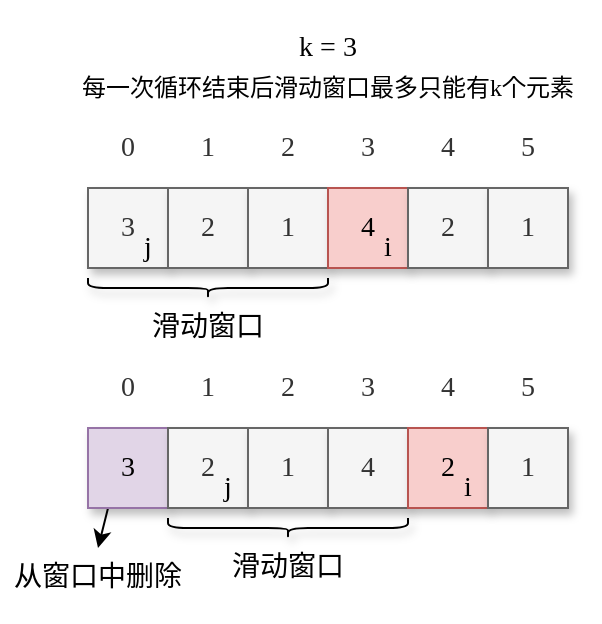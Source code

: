 <mxfile version="16.1.0" type="github">
  <diagram id="kxRpF8hiBaMS7cNSHt-J" name="第 1 页">
    <mxGraphModel dx="1042" dy="552" grid="1" gridSize="10" guides="1" tooltips="1" connect="1" arrows="1" fold="1" page="1" pageScale="1" pageWidth="827" pageHeight="1169" background="#ffffff" math="0" shadow="0">
      <root>
        <mxCell id="0" />
        <mxCell id="1" parent="0" />
        <mxCell id="GqW-uAkkq-t09cbz1Dui-14" value="&lt;font face=&quot;Comic Sans MS&quot; style=&quot;font-size: 14px&quot;&gt;0&lt;/font&gt;" style="rounded=0;whiteSpace=wrap;html=1;shadow=1;fillColor=#f5f5f5;fontColor=#333333;strokeColor=#666666;glass=0;opacity=0;" vertex="1" parent="1">
          <mxGeometry x="240" y="120" width="40" height="40" as="geometry" />
        </mxCell>
        <mxCell id="GqW-uAkkq-t09cbz1Dui-15" value="&lt;font face=&quot;Comic Sans MS&quot; style=&quot;font-size: 14px&quot;&gt;1&lt;/font&gt;" style="rounded=0;whiteSpace=wrap;html=1;shadow=1;fillColor=#f5f5f5;fontColor=#333333;strokeColor=#666666;glass=0;opacity=0;" vertex="1" parent="1">
          <mxGeometry x="280" y="120" width="40" height="40" as="geometry" />
        </mxCell>
        <mxCell id="GqW-uAkkq-t09cbz1Dui-16" value="&lt;font face=&quot;Comic Sans MS&quot; style=&quot;font-size: 14px&quot;&gt;2&lt;/font&gt;" style="rounded=0;whiteSpace=wrap;html=1;shadow=1;fillColor=#f5f5f5;fontColor=#333333;strokeColor=#666666;glass=0;opacity=0;" vertex="1" parent="1">
          <mxGeometry x="320" y="120" width="40" height="40" as="geometry" />
        </mxCell>
        <mxCell id="GqW-uAkkq-t09cbz1Dui-17" value="&lt;font face=&quot;Comic Sans MS&quot;&gt;&lt;span style=&quot;font-size: 14px&quot;&gt;3&lt;/span&gt;&lt;/font&gt;" style="rounded=0;whiteSpace=wrap;html=1;shadow=1;fillColor=#f5f5f5;fontColor=#333333;strokeColor=#666666;glass=0;opacity=0;" vertex="1" parent="1">
          <mxGeometry x="360" y="120" width="40" height="40" as="geometry" />
        </mxCell>
        <mxCell id="GqW-uAkkq-t09cbz1Dui-18" value="&lt;font face=&quot;Comic Sans MS&quot; style=&quot;font-size: 14px&quot;&gt;4&lt;/font&gt;" style="rounded=0;whiteSpace=wrap;html=1;shadow=1;fillColor=#f5f5f5;fontColor=#333333;strokeColor=#666666;glass=0;opacity=0;" vertex="1" parent="1">
          <mxGeometry x="400" y="120" width="40" height="40" as="geometry" />
        </mxCell>
        <mxCell id="GqW-uAkkq-t09cbz1Dui-19" value="&lt;font face=&quot;Comic Sans MS&quot; style=&quot;font-size: 14px&quot;&gt;5&lt;/font&gt;" style="rounded=0;whiteSpace=wrap;html=1;shadow=1;fillColor=#f5f5f5;fontColor=#333333;strokeColor=#666666;glass=0;opacity=0;" vertex="1" parent="1">
          <mxGeometry x="440" y="120" width="40" height="40" as="geometry" />
        </mxCell>
        <mxCell id="GqW-uAkkq-t09cbz1Dui-1" value="&lt;font face=&quot;Comic Sans MS&quot; style=&quot;font-size: 14px&quot;&gt;3&lt;/font&gt;" style="rounded=0;whiteSpace=wrap;html=1;shadow=1;fillColor=#f5f5f5;fontColor=#333333;strokeColor=#666666;glass=0;" vertex="1" parent="1">
          <mxGeometry x="240" y="160" width="40" height="40" as="geometry" />
        </mxCell>
        <mxCell id="GqW-uAkkq-t09cbz1Dui-6" value="&lt;font face=&quot;Comic Sans MS&quot; style=&quot;font-size: 14px&quot;&gt;2&lt;/font&gt;" style="rounded=0;whiteSpace=wrap;html=1;shadow=1;fillColor=#f5f5f5;fontColor=#333333;strokeColor=#666666;glass=0;" vertex="1" parent="1">
          <mxGeometry x="280" y="160" width="40" height="40" as="geometry" />
        </mxCell>
        <mxCell id="GqW-uAkkq-t09cbz1Dui-7" value="&lt;font face=&quot;Comic Sans MS&quot; style=&quot;font-size: 14px&quot;&gt;1&lt;/font&gt;" style="rounded=0;whiteSpace=wrap;html=1;shadow=1;fillColor=#f5f5f5;fontColor=#333333;strokeColor=#666666;glass=0;" vertex="1" parent="1">
          <mxGeometry x="320" y="160" width="40" height="40" as="geometry" />
        </mxCell>
        <mxCell id="GqW-uAkkq-t09cbz1Dui-8" value="&lt;font face=&quot;Comic Sans MS&quot; style=&quot;font-size: 14px&quot;&gt;4&lt;/font&gt;" style="rounded=0;whiteSpace=wrap;html=1;shadow=1;fillColor=#f8cecc;strokeColor=#b85450;glass=0;" vertex="1" parent="1">
          <mxGeometry x="360" y="160" width="40" height="40" as="geometry" />
        </mxCell>
        <mxCell id="GqW-uAkkq-t09cbz1Dui-9" value="&lt;font face=&quot;Comic Sans MS&quot; style=&quot;font-size: 14px&quot;&gt;2&lt;/font&gt;" style="rounded=0;whiteSpace=wrap;html=1;shadow=1;fillColor=#f5f5f5;strokeColor=#666666;glass=0;fontColor=#333333;" vertex="1" parent="1">
          <mxGeometry x="400" y="160" width="40" height="40" as="geometry" />
        </mxCell>
        <mxCell id="GqW-uAkkq-t09cbz1Dui-10" value="&lt;font face=&quot;Comic Sans MS&quot; style=&quot;font-size: 14px&quot;&gt;1&lt;/font&gt;" style="rounded=0;whiteSpace=wrap;html=1;shadow=1;fillColor=#f5f5f5;fontColor=#333333;strokeColor=#666666;glass=0;" vertex="1" parent="1">
          <mxGeometry x="440" y="160" width="40" height="40" as="geometry" />
        </mxCell>
        <mxCell id="GqW-uAkkq-t09cbz1Dui-23" value="k = 3" style="text;html=1;strokeColor=none;fillColor=none;align=center;verticalAlign=middle;whiteSpace=wrap;rounded=0;shadow=1;glass=0;fontFamily=Comic Sans MS;fontSize=14;opacity=0;" vertex="1" parent="1">
          <mxGeometry x="240" y="70" width="240" height="40" as="geometry" />
        </mxCell>
        <mxCell id="GqW-uAkkq-t09cbz1Dui-24" value="" style="shape=curlyBracket;whiteSpace=wrap;html=1;rounded=1;flipH=1;shadow=1;glass=0;fontFamily=Comic Sans MS;fontSize=14;rotation=90;" vertex="1" parent="1">
          <mxGeometry x="295" y="150" width="10" height="120" as="geometry" />
        </mxCell>
        <mxCell id="GqW-uAkkq-t09cbz1Dui-28" value="&lt;font face=&quot;Comic Sans MS&quot; style=&quot;font-size: 14px&quot;&gt;0&lt;/font&gt;" style="rounded=0;whiteSpace=wrap;html=1;shadow=1;fillColor=#f5f5f5;fontColor=#333333;strokeColor=#666666;glass=0;opacity=0;" vertex="1" parent="1">
          <mxGeometry x="240" y="240" width="40" height="40" as="geometry" />
        </mxCell>
        <mxCell id="GqW-uAkkq-t09cbz1Dui-29" value="&lt;font face=&quot;Comic Sans MS&quot; style=&quot;font-size: 14px&quot;&gt;1&lt;/font&gt;" style="rounded=0;whiteSpace=wrap;html=1;shadow=1;fillColor=#f5f5f5;fontColor=#333333;strokeColor=#666666;glass=0;opacity=0;" vertex="1" parent="1">
          <mxGeometry x="280" y="240" width="40" height="40" as="geometry" />
        </mxCell>
        <mxCell id="GqW-uAkkq-t09cbz1Dui-30" value="&lt;font face=&quot;Comic Sans MS&quot; style=&quot;font-size: 14px&quot;&gt;2&lt;/font&gt;" style="rounded=0;whiteSpace=wrap;html=1;shadow=1;fillColor=#f5f5f5;fontColor=#333333;strokeColor=#666666;glass=0;opacity=0;" vertex="1" parent="1">
          <mxGeometry x="320" y="240" width="40" height="40" as="geometry" />
        </mxCell>
        <mxCell id="GqW-uAkkq-t09cbz1Dui-31" value="&lt;font face=&quot;Comic Sans MS&quot;&gt;&lt;span style=&quot;font-size: 14px&quot;&gt;3&lt;/span&gt;&lt;/font&gt;" style="rounded=0;whiteSpace=wrap;html=1;shadow=1;fillColor=#f5f5f5;fontColor=#333333;strokeColor=#666666;glass=0;opacity=0;" vertex="1" parent="1">
          <mxGeometry x="360" y="240" width="40" height="40" as="geometry" />
        </mxCell>
        <mxCell id="GqW-uAkkq-t09cbz1Dui-32" value="&lt;font face=&quot;Comic Sans MS&quot; style=&quot;font-size: 14px&quot;&gt;4&lt;/font&gt;" style="rounded=0;whiteSpace=wrap;html=1;shadow=1;fillColor=#f5f5f5;fontColor=#333333;strokeColor=#666666;glass=0;opacity=0;" vertex="1" parent="1">
          <mxGeometry x="400" y="240" width="40" height="40" as="geometry" />
        </mxCell>
        <mxCell id="GqW-uAkkq-t09cbz1Dui-33" value="&lt;font face=&quot;Comic Sans MS&quot; style=&quot;font-size: 14px&quot;&gt;5&lt;/font&gt;" style="rounded=0;whiteSpace=wrap;html=1;shadow=1;fillColor=#f5f5f5;fontColor=#333333;strokeColor=#666666;glass=0;opacity=0;" vertex="1" parent="1">
          <mxGeometry x="440" y="240" width="40" height="40" as="geometry" />
        </mxCell>
        <mxCell id="GqW-uAkkq-t09cbz1Dui-49" style="rounded=0;orthogonalLoop=1;jettySize=auto;html=1;exitX=0.25;exitY=1;exitDx=0;exitDy=0;entryX=0.5;entryY=0;entryDx=0;entryDy=0;fontFamily=Comic Sans MS;fontSize=14;" edge="1" parent="1" source="GqW-uAkkq-t09cbz1Dui-34" target="GqW-uAkkq-t09cbz1Dui-48">
          <mxGeometry relative="1" as="geometry" />
        </mxCell>
        <mxCell id="GqW-uAkkq-t09cbz1Dui-34" value="&lt;font face=&quot;Comic Sans MS&quot; style=&quot;font-size: 14px&quot;&gt;3&lt;/font&gt;" style="rounded=0;whiteSpace=wrap;html=1;shadow=1;fillColor=#e1d5e7;strokeColor=#9673a6;glass=0;" vertex="1" parent="1">
          <mxGeometry x="240" y="280" width="40" height="40" as="geometry" />
        </mxCell>
        <mxCell id="GqW-uAkkq-t09cbz1Dui-35" value="&lt;font face=&quot;Comic Sans MS&quot; style=&quot;font-size: 14px&quot;&gt;2&lt;/font&gt;" style="rounded=0;whiteSpace=wrap;html=1;shadow=1;fillColor=#f5f5f5;fontColor=#333333;strokeColor=#666666;glass=0;" vertex="1" parent="1">
          <mxGeometry x="280" y="280" width="40" height="40" as="geometry" />
        </mxCell>
        <mxCell id="GqW-uAkkq-t09cbz1Dui-36" value="&lt;font face=&quot;Comic Sans MS&quot; style=&quot;font-size: 14px&quot;&gt;1&lt;/font&gt;" style="rounded=0;whiteSpace=wrap;html=1;shadow=1;fillColor=#f5f5f5;fontColor=#333333;strokeColor=#666666;glass=0;" vertex="1" parent="1">
          <mxGeometry x="320" y="280" width="40" height="40" as="geometry" />
        </mxCell>
        <mxCell id="GqW-uAkkq-t09cbz1Dui-37" value="&lt;font face=&quot;Comic Sans MS&quot; style=&quot;font-size: 14px&quot;&gt;4&lt;/font&gt;" style="rounded=0;whiteSpace=wrap;html=1;shadow=1;fillColor=#f5f5f5;strokeColor=#666666;glass=0;fontColor=#333333;" vertex="1" parent="1">
          <mxGeometry x="360" y="280" width="40" height="40" as="geometry" />
        </mxCell>
        <mxCell id="GqW-uAkkq-t09cbz1Dui-38" value="&lt;font face=&quot;Comic Sans MS&quot; style=&quot;font-size: 14px&quot;&gt;2&lt;/font&gt;" style="rounded=0;whiteSpace=wrap;html=1;shadow=1;fillColor=#f8cecc;strokeColor=#b85450;glass=0;" vertex="1" parent="1">
          <mxGeometry x="400" y="280" width="40" height="40" as="geometry" />
        </mxCell>
        <mxCell id="GqW-uAkkq-t09cbz1Dui-39" value="&lt;font face=&quot;Comic Sans MS&quot; style=&quot;font-size: 14px&quot;&gt;1&lt;/font&gt;" style="rounded=0;whiteSpace=wrap;html=1;shadow=1;fillColor=#f5f5f5;fontColor=#333333;strokeColor=#666666;glass=0;" vertex="1" parent="1">
          <mxGeometry x="440" y="280" width="40" height="40" as="geometry" />
        </mxCell>
        <mxCell id="GqW-uAkkq-t09cbz1Dui-40" value="" style="shape=curlyBracket;whiteSpace=wrap;html=1;rounded=1;flipH=1;shadow=1;glass=0;fontFamily=Comic Sans MS;fontSize=14;rotation=90;" vertex="1" parent="1">
          <mxGeometry x="335" y="270" width="10" height="120" as="geometry" />
        </mxCell>
        <mxCell id="GqW-uAkkq-t09cbz1Dui-41" value="&lt;font style=&quot;font-size: 12px&quot;&gt;每一次循环结束后滑动窗口最多只能有k个元素&lt;/font&gt;" style="text;html=1;strokeColor=none;fillColor=none;align=center;verticalAlign=middle;whiteSpace=wrap;rounded=0;shadow=1;glass=0;fontFamily=Comic Sans MS;fontSize=14;" vertex="1" parent="1">
          <mxGeometry x="230" y="90" width="260" height="40" as="geometry" />
        </mxCell>
        <mxCell id="GqW-uAkkq-t09cbz1Dui-42" value="滑动窗口" style="text;html=1;strokeColor=none;fillColor=none;align=center;verticalAlign=middle;whiteSpace=wrap;rounded=0;shadow=1;glass=0;fontFamily=Comic Sans MS;fontSize=14;" vertex="1" parent="1">
          <mxGeometry x="240" y="220" width="120" height="20" as="geometry" />
        </mxCell>
        <mxCell id="GqW-uAkkq-t09cbz1Dui-43" value="滑动窗口" style="text;html=1;strokeColor=none;fillColor=none;align=center;verticalAlign=middle;whiteSpace=wrap;rounded=0;shadow=1;glass=0;fontFamily=Comic Sans MS;fontSize=14;" vertex="1" parent="1">
          <mxGeometry x="280" y="340" width="120" height="20" as="geometry" />
        </mxCell>
        <mxCell id="GqW-uAkkq-t09cbz1Dui-44" value="&lt;font style=&quot;font-size: 14px&quot;&gt;i&lt;/font&gt;" style="text;html=1;strokeColor=none;fillColor=none;align=center;verticalAlign=middle;whiteSpace=wrap;rounded=0;shadow=1;glass=0;fontFamily=Comic Sans MS;fontSize=12;" vertex="1" parent="1">
          <mxGeometry x="380" y="180" width="20" height="20" as="geometry" />
        </mxCell>
        <mxCell id="GqW-uAkkq-t09cbz1Dui-45" value="&lt;font style=&quot;font-size: 14px&quot;&gt;j&lt;/font&gt;" style="text;html=1;strokeColor=none;fillColor=none;align=center;verticalAlign=middle;whiteSpace=wrap;rounded=0;shadow=1;glass=0;fontFamily=Comic Sans MS;fontSize=12;" vertex="1" parent="1">
          <mxGeometry x="260" y="180" width="20" height="20" as="geometry" />
        </mxCell>
        <mxCell id="GqW-uAkkq-t09cbz1Dui-46" value="&lt;font style=&quot;font-size: 14px&quot;&gt;i&lt;/font&gt;" style="text;html=1;strokeColor=none;fillColor=none;align=center;verticalAlign=middle;whiteSpace=wrap;rounded=0;shadow=1;glass=0;fontFamily=Comic Sans MS;fontSize=12;" vertex="1" parent="1">
          <mxGeometry x="420" y="300" width="20" height="20" as="geometry" />
        </mxCell>
        <mxCell id="GqW-uAkkq-t09cbz1Dui-47" value="&lt;font style=&quot;font-size: 14px&quot;&gt;j&lt;/font&gt;" style="text;html=1;strokeColor=none;fillColor=none;align=center;verticalAlign=middle;whiteSpace=wrap;rounded=0;shadow=1;glass=0;fontFamily=Comic Sans MS;fontSize=12;" vertex="1" parent="1">
          <mxGeometry x="300" y="300" width="20" height="20" as="geometry" />
        </mxCell>
        <mxCell id="GqW-uAkkq-t09cbz1Dui-48" value="从窗口中删除" style="text;html=1;strokeColor=none;fillColor=none;align=center;verticalAlign=middle;whiteSpace=wrap;rounded=0;shadow=1;glass=0;fontFamily=Comic Sans MS;fontSize=14;" vertex="1" parent="1">
          <mxGeometry x="200" y="340" width="90" height="30" as="geometry" />
        </mxCell>
      </root>
    </mxGraphModel>
  </diagram>
</mxfile>
